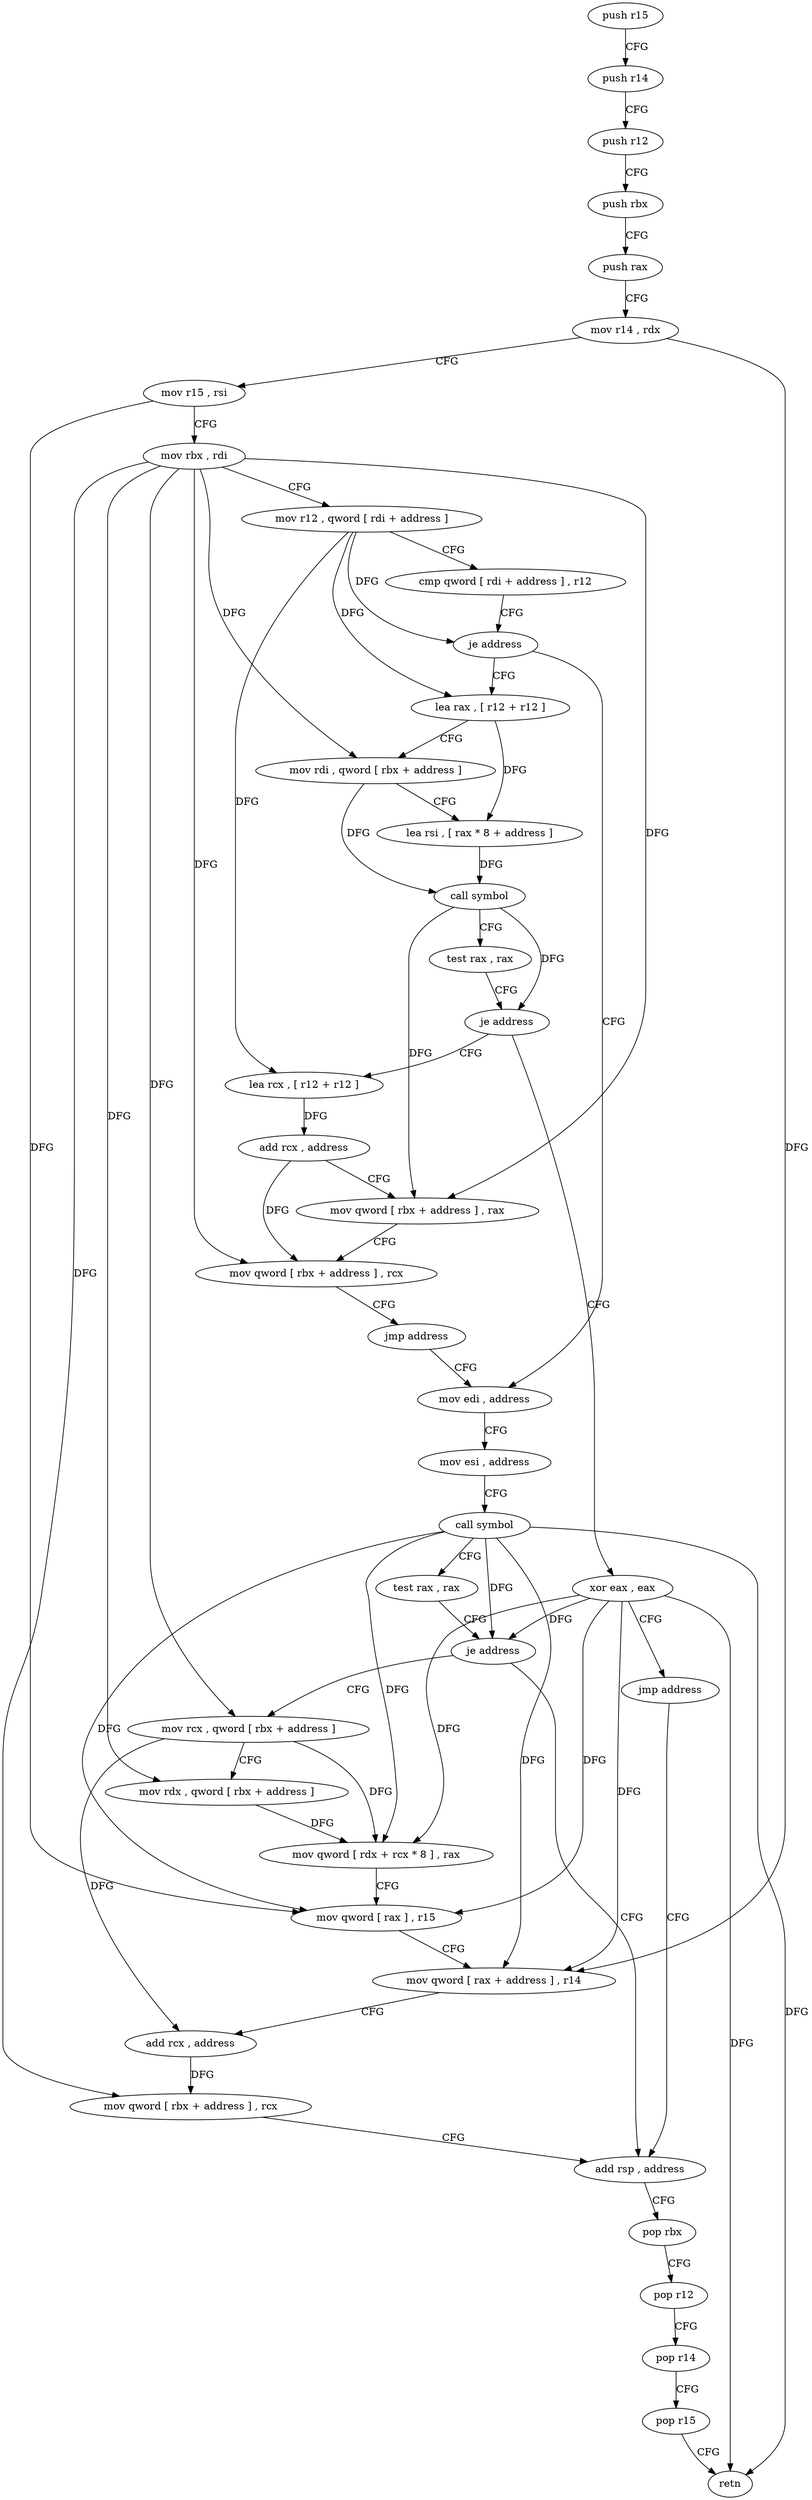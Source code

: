 digraph "func" {
"4252800" [label = "push r15" ]
"4252802" [label = "push r14" ]
"4252804" [label = "push r12" ]
"4252806" [label = "push rbx" ]
"4252807" [label = "push rax" ]
"4252808" [label = "mov r14 , rdx" ]
"4252811" [label = "mov r15 , rsi" ]
"4252814" [label = "mov rbx , rdi" ]
"4252817" [label = "mov r12 , qword [ rdi + address ]" ]
"4252821" [label = "cmp qword [ rdi + address ] , r12" ]
"4252825" [label = "je address" ]
"4252886" [label = "lea rax , [ r12 + r12 ]" ]
"4252827" [label = "mov edi , address" ]
"4252890" [label = "mov rdi , qword [ rbx + address ]" ]
"4252894" [label = "lea rsi , [ rax * 8 + address ]" ]
"4252902" [label = "call symbol" ]
"4252907" [label = "test rax , rax" ]
"4252910" [label = "je address" ]
"4252930" [label = "xor eax , eax" ]
"4252912" [label = "lea rcx , [ r12 + r12 ]" ]
"4252832" [label = "mov esi , address" ]
"4252837" [label = "call symbol" ]
"4252842" [label = "test rax , rax" ]
"4252845" [label = "je address" ]
"4252874" [label = "add rsp , address" ]
"4252847" [label = "mov rcx , qword [ rbx + address ]" ]
"4252932" [label = "jmp address" ]
"4252916" [label = "add rcx , address" ]
"4252920" [label = "mov qword [ rbx + address ] , rax" ]
"4252924" [label = "mov qword [ rbx + address ] , rcx" ]
"4252928" [label = "jmp address" ]
"4252878" [label = "pop rbx" ]
"4252879" [label = "pop r12" ]
"4252881" [label = "pop r14" ]
"4252883" [label = "pop r15" ]
"4252885" [label = "retn" ]
"4252851" [label = "mov rdx , qword [ rbx + address ]" ]
"4252855" [label = "mov qword [ rdx + rcx * 8 ] , rax" ]
"4252859" [label = "mov qword [ rax ] , r15" ]
"4252862" [label = "mov qword [ rax + address ] , r14" ]
"4252866" [label = "add rcx , address" ]
"4252870" [label = "mov qword [ rbx + address ] , rcx" ]
"4252800" -> "4252802" [ label = "CFG" ]
"4252802" -> "4252804" [ label = "CFG" ]
"4252804" -> "4252806" [ label = "CFG" ]
"4252806" -> "4252807" [ label = "CFG" ]
"4252807" -> "4252808" [ label = "CFG" ]
"4252808" -> "4252811" [ label = "CFG" ]
"4252808" -> "4252862" [ label = "DFG" ]
"4252811" -> "4252814" [ label = "CFG" ]
"4252811" -> "4252859" [ label = "DFG" ]
"4252814" -> "4252817" [ label = "CFG" ]
"4252814" -> "4252890" [ label = "DFG" ]
"4252814" -> "4252920" [ label = "DFG" ]
"4252814" -> "4252924" [ label = "DFG" ]
"4252814" -> "4252847" [ label = "DFG" ]
"4252814" -> "4252851" [ label = "DFG" ]
"4252814" -> "4252870" [ label = "DFG" ]
"4252817" -> "4252821" [ label = "CFG" ]
"4252817" -> "4252825" [ label = "DFG" ]
"4252817" -> "4252886" [ label = "DFG" ]
"4252817" -> "4252912" [ label = "DFG" ]
"4252821" -> "4252825" [ label = "CFG" ]
"4252825" -> "4252886" [ label = "CFG" ]
"4252825" -> "4252827" [ label = "CFG" ]
"4252886" -> "4252890" [ label = "CFG" ]
"4252886" -> "4252894" [ label = "DFG" ]
"4252827" -> "4252832" [ label = "CFG" ]
"4252890" -> "4252894" [ label = "CFG" ]
"4252890" -> "4252902" [ label = "DFG" ]
"4252894" -> "4252902" [ label = "DFG" ]
"4252902" -> "4252907" [ label = "CFG" ]
"4252902" -> "4252910" [ label = "DFG" ]
"4252902" -> "4252920" [ label = "DFG" ]
"4252907" -> "4252910" [ label = "CFG" ]
"4252910" -> "4252930" [ label = "CFG" ]
"4252910" -> "4252912" [ label = "CFG" ]
"4252930" -> "4252932" [ label = "CFG" ]
"4252930" -> "4252845" [ label = "DFG" ]
"4252930" -> "4252885" [ label = "DFG" ]
"4252930" -> "4252855" [ label = "DFG" ]
"4252930" -> "4252859" [ label = "DFG" ]
"4252930" -> "4252862" [ label = "DFG" ]
"4252912" -> "4252916" [ label = "DFG" ]
"4252832" -> "4252837" [ label = "CFG" ]
"4252837" -> "4252842" [ label = "CFG" ]
"4252837" -> "4252845" [ label = "DFG" ]
"4252837" -> "4252885" [ label = "DFG" ]
"4252837" -> "4252855" [ label = "DFG" ]
"4252837" -> "4252859" [ label = "DFG" ]
"4252837" -> "4252862" [ label = "DFG" ]
"4252842" -> "4252845" [ label = "CFG" ]
"4252845" -> "4252874" [ label = "CFG" ]
"4252845" -> "4252847" [ label = "CFG" ]
"4252874" -> "4252878" [ label = "CFG" ]
"4252847" -> "4252851" [ label = "CFG" ]
"4252847" -> "4252855" [ label = "DFG" ]
"4252847" -> "4252866" [ label = "DFG" ]
"4252932" -> "4252874" [ label = "CFG" ]
"4252916" -> "4252920" [ label = "CFG" ]
"4252916" -> "4252924" [ label = "DFG" ]
"4252920" -> "4252924" [ label = "CFG" ]
"4252924" -> "4252928" [ label = "CFG" ]
"4252928" -> "4252827" [ label = "CFG" ]
"4252878" -> "4252879" [ label = "CFG" ]
"4252879" -> "4252881" [ label = "CFG" ]
"4252881" -> "4252883" [ label = "CFG" ]
"4252883" -> "4252885" [ label = "CFG" ]
"4252851" -> "4252855" [ label = "DFG" ]
"4252855" -> "4252859" [ label = "CFG" ]
"4252859" -> "4252862" [ label = "CFG" ]
"4252862" -> "4252866" [ label = "CFG" ]
"4252866" -> "4252870" [ label = "DFG" ]
"4252870" -> "4252874" [ label = "CFG" ]
}
